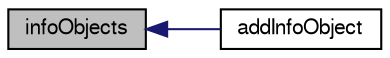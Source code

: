 digraph "infoObjects"
{
  bgcolor="transparent";
  edge [fontname="FreeSans",fontsize="10",labelfontname="FreeSans",labelfontsize="10"];
  node [fontname="FreeSans",fontsize="10",shape=record];
  rankdir="LR";
  Node6724 [label="infoObjects",height=0.2,width=0.4,color="black", fillcolor="grey75", style="filled", fontcolor="black"];
  Node6724 -> Node6725 [dir="back",color="midnightblue",fontsize="10",style="solid",fontname="FreeSans"];
  Node6725 [label="addInfoObject",height=0.2,width=0.4,color="black",URL="$a21163.html#a8bf3573cf4a04bd59eb73ab3630f2026",tooltip="Register info switch read/write object. "];
}
